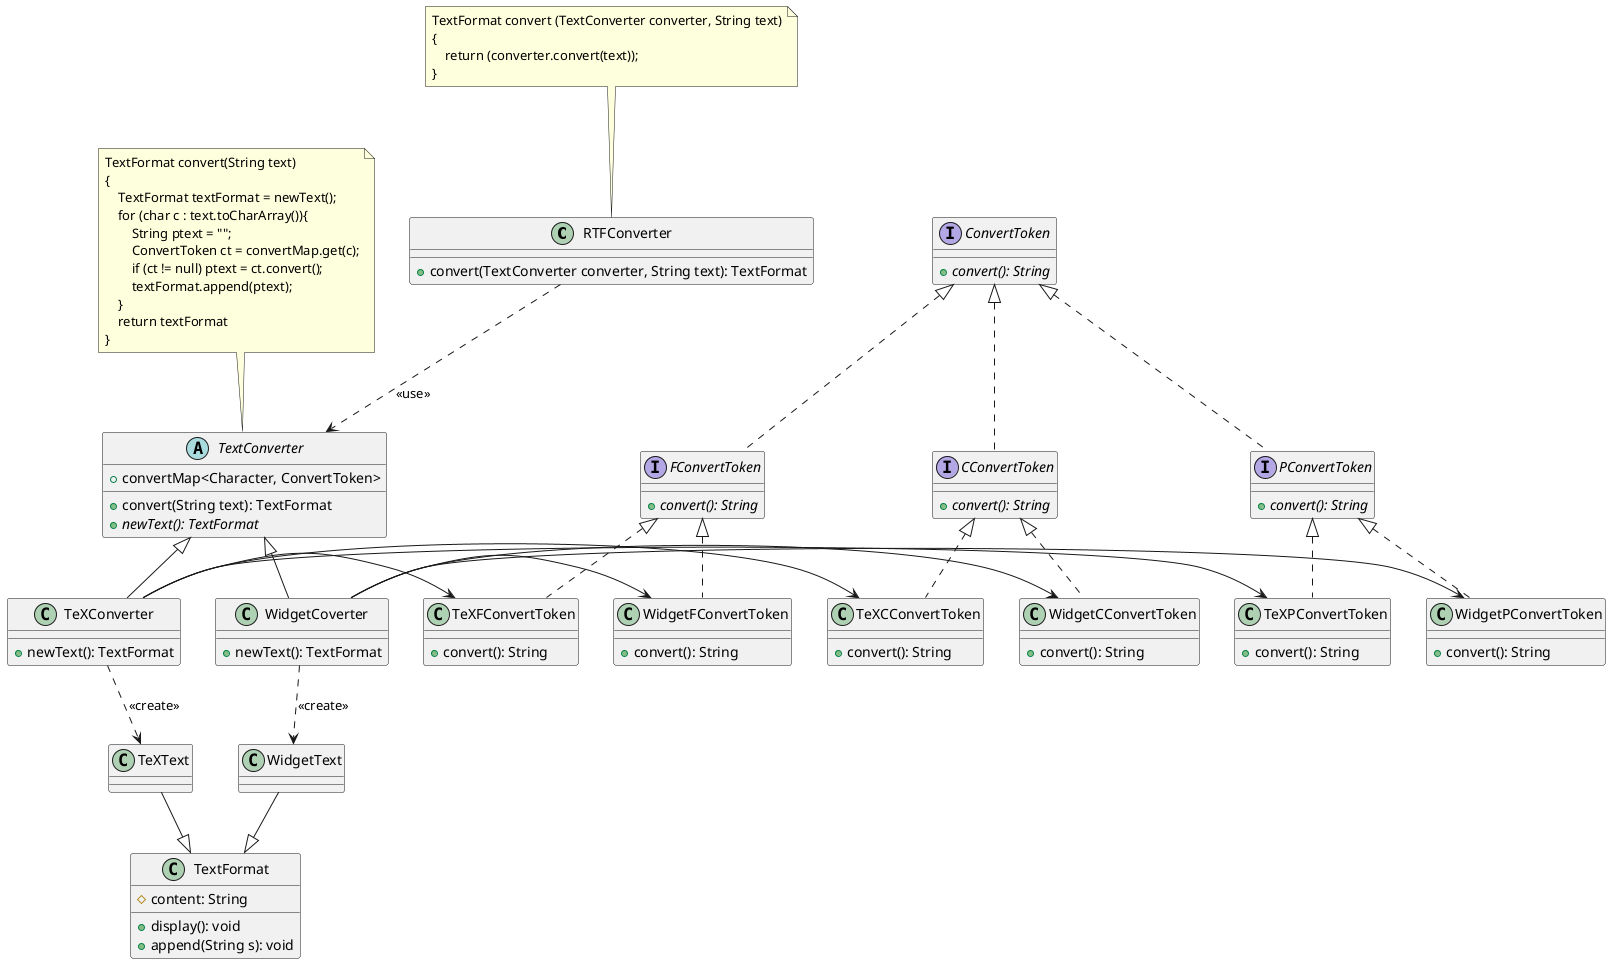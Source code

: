 @startuml


class RTFConverter {
    {method} + convert(TextConverter converter, String text): TextFormat
}

abstract class TextConverter {
    {field} + convertMap<Character, ConvertToken>
    {method} + convert(String text): TextFormat
    {abstract} + newText(): TextFormat
}

class TeXConverter {
    {method} + newText(): TextFormat
}

class WidgetCoverter {
    {method} + newText(): TextFormat
}

class TextFormat {
    {field} # content: String
    {method} + display(): void
    {method} + append(String s): void
}

class TeXText {
}

class WidgetText {
}

interface ConvertToken {
    {abstract} + convert(): String
}

interface CConvertToken {
    {abstract} + convert(): String
}

interface PConvertToken {
    {abstract} + convert(): String
}

interface FConvertToken {
    {abstract} + convert(): String
}

class TeXCConvertToken {
    {method} + convert(): String
}

class WidgetCConvertToken {
    {method} + convert(): String
}

class TeXPConvertToken {
    {method} + convert(): String
}

class WidgetPConvertToken {
    {method} + convert(): String
}

class TeXFConvertToken {
    {method} + convert(): String
}

class WidgetFConvertToken {
    {method} + convert(): String
}

note as N1
TextFormat convert (TextConverter converter, String text)
{
    return (converter.convert(text));
}
endnote 

note as N2
TextFormat convert(String text)
{
    TextFormat textFormat = newText();
    for (char c : text.toCharArray()){
        String ptext = "";
        ConvertToken ct = convertMap.get(c);
        if (ct != null) ptext = ct.convert();
        textFormat.append(ptext);
    }
    return textFormat
}
endnote

RTFConverter .up. N1
TextConverter .up. N2

RTFConverter ..> TextConverter : <<use>>

TextConverter <|-down- TeXConverter 
TextConverter <|-down- WidgetCoverter

TextFormat <|-up- TeXText
TextFormat <|-up- WidgetText

TeXConverter ..> TeXText : <<create>>
WidgetCoverter ..> WidgetText : <<create>>

ConvertToken <|.down. CConvertToken
ConvertToken <|.down. PConvertToken
ConvertToken <|.down. FConvertToken
CConvertToken <|.down. TeXCConvertToken
CConvertToken <|.down. WidgetCConvertToken
PConvertToken <|.down. TeXPConvertToken
PConvertToken <|.down. WidgetPConvertToken
FConvertToken <|.down. TeXFConvertToken
FConvertToken <|.down. WidgetFConvertToken

TeXConverter -right-> TeXCConvertToken
TeXConverter -right-> TeXPConvertToken
TeXConverter -right-> TeXFConvertToken

WidgetCoverter -right-> WidgetCConvertToken
WidgetCoverter -right-> WidgetPConvertToken
WidgetCoverter -right-> WidgetFConvertToken

@enduml